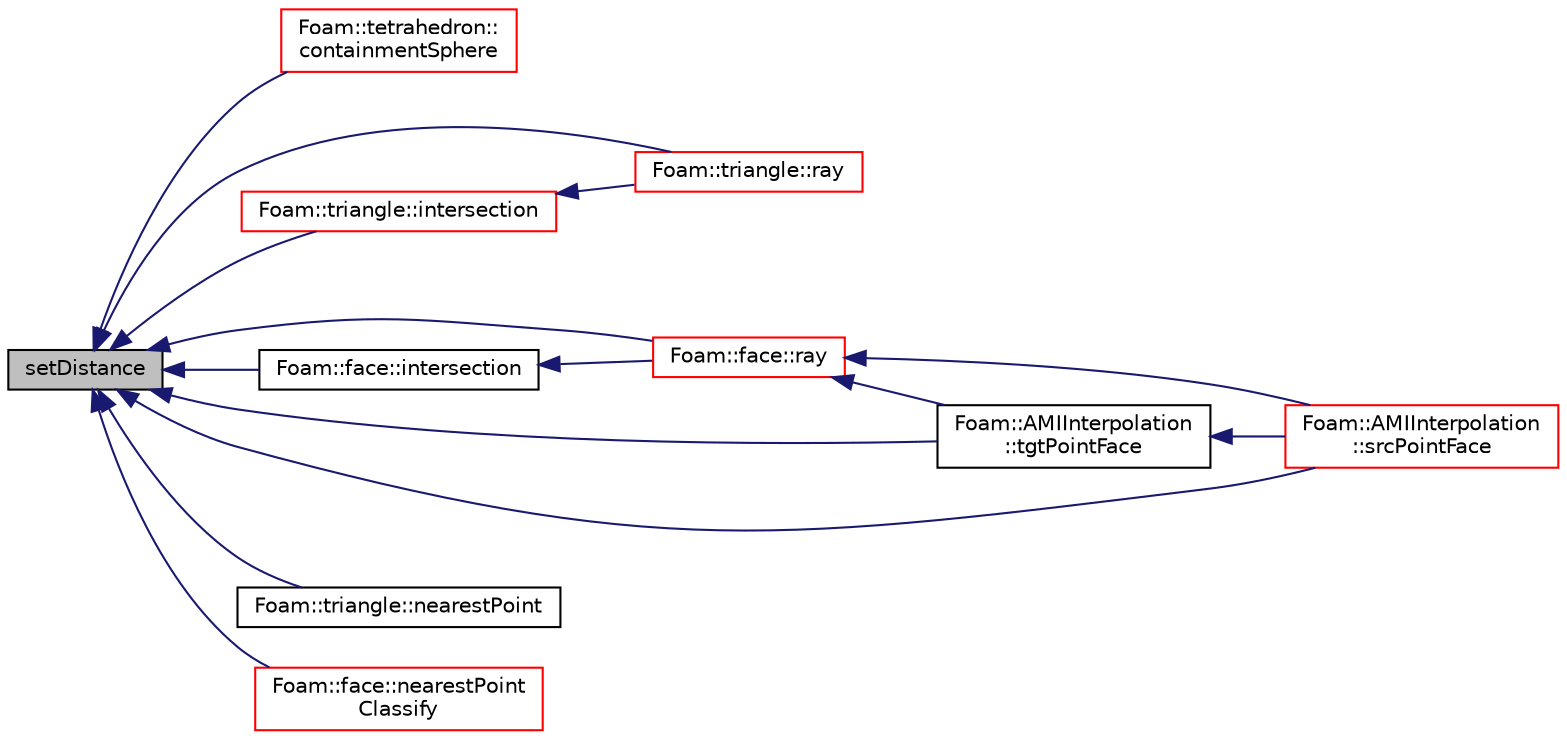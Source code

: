 digraph "setDistance"
{
  bgcolor="transparent";
  edge [fontname="Helvetica",fontsize="10",labelfontname="Helvetica",labelfontsize="10"];
  node [fontname="Helvetica",fontsize="10",shape=record];
  rankdir="LR";
  Node581 [label="setDistance",height=0.2,width=0.4,color="black", fillcolor="grey75", style="filled", fontcolor="black"];
  Node581 -> Node582 [dir="back",color="midnightblue",fontsize="10",style="solid",fontname="Helvetica"];
  Node582 [label="Foam::tetrahedron::\lcontainmentSphere",height=0.2,width=0.4,color="red",URL="$a28741.html#a154cc1bba92ebc7738db81bc6891a4d9",tooltip="Return (min)containment sphere, i.e. the smallest sphere with. "];
  Node581 -> Node584 [dir="back",color="midnightblue",fontsize="10",style="solid",fontname="Helvetica"];
  Node584 [label="Foam::triangle::intersection",height=0.2,width=0.4,color="red",URL="$a28761.html#ac82a9c98ef3be11c0738ec2f39ba8a2c",tooltip="Fast intersection with a ray. "];
  Node584 -> Node628 [dir="back",color="midnightblue",fontsize="10",style="solid",fontname="Helvetica"];
  Node628 [label="Foam::triangle::ray",height=0.2,width=0.4,color="red",URL="$a28761.html#a8d96c75750b2e14b93eb7bef0263ad0a",tooltip="Return point intersection with a ray. "];
  Node581 -> Node633 [dir="back",color="midnightblue",fontsize="10",style="solid",fontname="Helvetica"];
  Node633 [label="Foam::face::intersection",height=0.2,width=0.4,color="black",URL="$a28369.html#a007cda05b5771fb424000aa5b9acee92",tooltip="Fast intersection with a ray. "];
  Node633 -> Node634 [dir="back",color="midnightblue",fontsize="10",style="solid",fontname="Helvetica"];
  Node634 [label="Foam::face::ray",height=0.2,width=0.4,color="red",URL="$a28369.html#a0b9f87e78c11730b3971c2f71df58d37",tooltip="Return potential intersection with face with a ray starting. "];
  Node634 -> Node636 [dir="back",color="midnightblue",fontsize="10",style="solid",fontname="Helvetica"];
  Node636 [label="Foam::AMIInterpolation\l::srcPointFace",height=0.2,width=0.4,color="red",URL="$a25997.html#a7b34c5f76bfbec8652d015845308b248",tooltip="Return source patch face index of point on target patch face. "];
  Node634 -> Node638 [dir="back",color="midnightblue",fontsize="10",style="solid",fontname="Helvetica"];
  Node638 [label="Foam::AMIInterpolation\l::tgtPointFace",height=0.2,width=0.4,color="black",URL="$a25997.html#a601ed369c66dd627d8d28ae95b3add21",tooltip="Return target patch face index of point on source patch face. "];
  Node638 -> Node636 [dir="back",color="midnightblue",fontsize="10",style="solid",fontname="Helvetica"];
  Node581 -> Node639 [dir="back",color="midnightblue",fontsize="10",style="solid",fontname="Helvetica"];
  Node639 [label="Foam::triangle::nearestPoint",height=0.2,width=0.4,color="black",URL="$a28761.html#a924af2d5d36e8b4adaef88840b829cce",tooltip="Return nearest point to line on triangle. Returns hit if. "];
  Node581 -> Node640 [dir="back",color="midnightblue",fontsize="10",style="solid",fontname="Helvetica"];
  Node640 [label="Foam::face::nearestPoint\lClassify",height=0.2,width=0.4,color="red",URL="$a28369.html#ad0559ed7aa46f06bd75b7373cc9a88b6",tooltip="Return nearest point to face and classify it: "];
  Node581 -> Node628 [dir="back",color="midnightblue",fontsize="10",style="solid",fontname="Helvetica"];
  Node581 -> Node634 [dir="back",color="midnightblue",fontsize="10",style="solid",fontname="Helvetica"];
  Node581 -> Node636 [dir="back",color="midnightblue",fontsize="10",style="solid",fontname="Helvetica"];
  Node581 -> Node638 [dir="back",color="midnightblue",fontsize="10",style="solid",fontname="Helvetica"];
}
